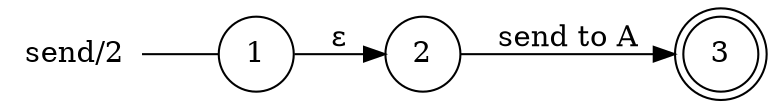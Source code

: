 digraph send {
	rankdir="LR";
	n_0 [label="send/2", shape="plaintext"];
	n_1 [id="1", shape=circle, label="1"];
	n_0 -> n_1 [arrowhead=none];
	n_2 [id="2", shape=circle, label="2"];
	n_3 [id="3", shape=doublecircle, label="3"];

	n_2 -> n_3 [id="[$e|0]", label="send to A"];
	n_1 -> n_2 [id="match AData", label="ɛ"];
}
